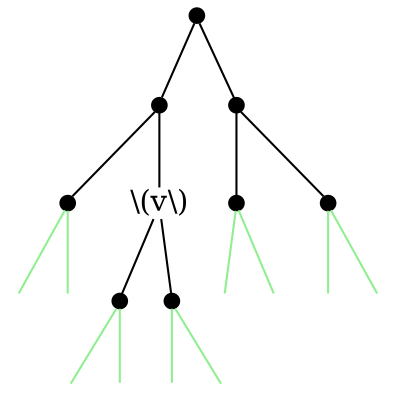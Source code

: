 graph {
	size="4,4"
	00 [label="" height=0.1 shape=circle style=filled fillcolor=black]
	01 [label="" height=0.1 shape=circle style=filled fillcolor=black]
	02 [label="" height=0.1 shape=circle style=filled fillcolor=black]
	03 [label="" height=0.1 shape=circle style=filled fillcolor=black]
	04 [label="" height=0.1 shape=circle style=filled fillcolor=black]
	05 [label="" height=0.1 shape=circle style=filled fillcolor=black]
	06 [label="" height=0.1 shape=circle style=filled fillcolor=black]
	07 [label="" height=0.1 shape=circle style=filled fillcolor=black]

	10 [label="" height=0.1 shape=circle style=invis]
	11 [label="" height=0.1 shape=circle style=invis]
	12 [label="" height=0.1 shape=circle style=invis]
	13 [label="" height=0.1 shape=circle style=invis]
	14 [label="" height=0.1 shape=circle style=invis]
	15 [label="" height=0.1 shape=circle style=invis]
	16 [label="" height=0.1 shape=circle style=invis]
	17 [label="" height=0.1 shape=circle style=invis]
	18 [label="" height=0.1 shape=circle style=invis]
	19 [label="" height=0.1 shape=circle style=invis]

	v [label="\\(v\\)" shape=plain]

    00 -- 01
    01 -- 02
    02 -- 10 [color=lightgreen]
    02 -- 11 [color=lightgreen]

    01 -- v
    v -- 03
    v -- 04
    03 -- 12 [color=lightgreen]
    03 -- 13 [color=lightgreen]
    04 -- 14 [color=lightgreen]
    04 -- 15 [color=lightgreen]

    00 -- 05
    05 -- 06
    05 -- 07
    06 -- 16 [color=lightgreen]
    06 -- 17 [color=lightgreen]
    07 -- 18 [color=lightgreen]
    07 -- 19 [color=lightgreen]
}
